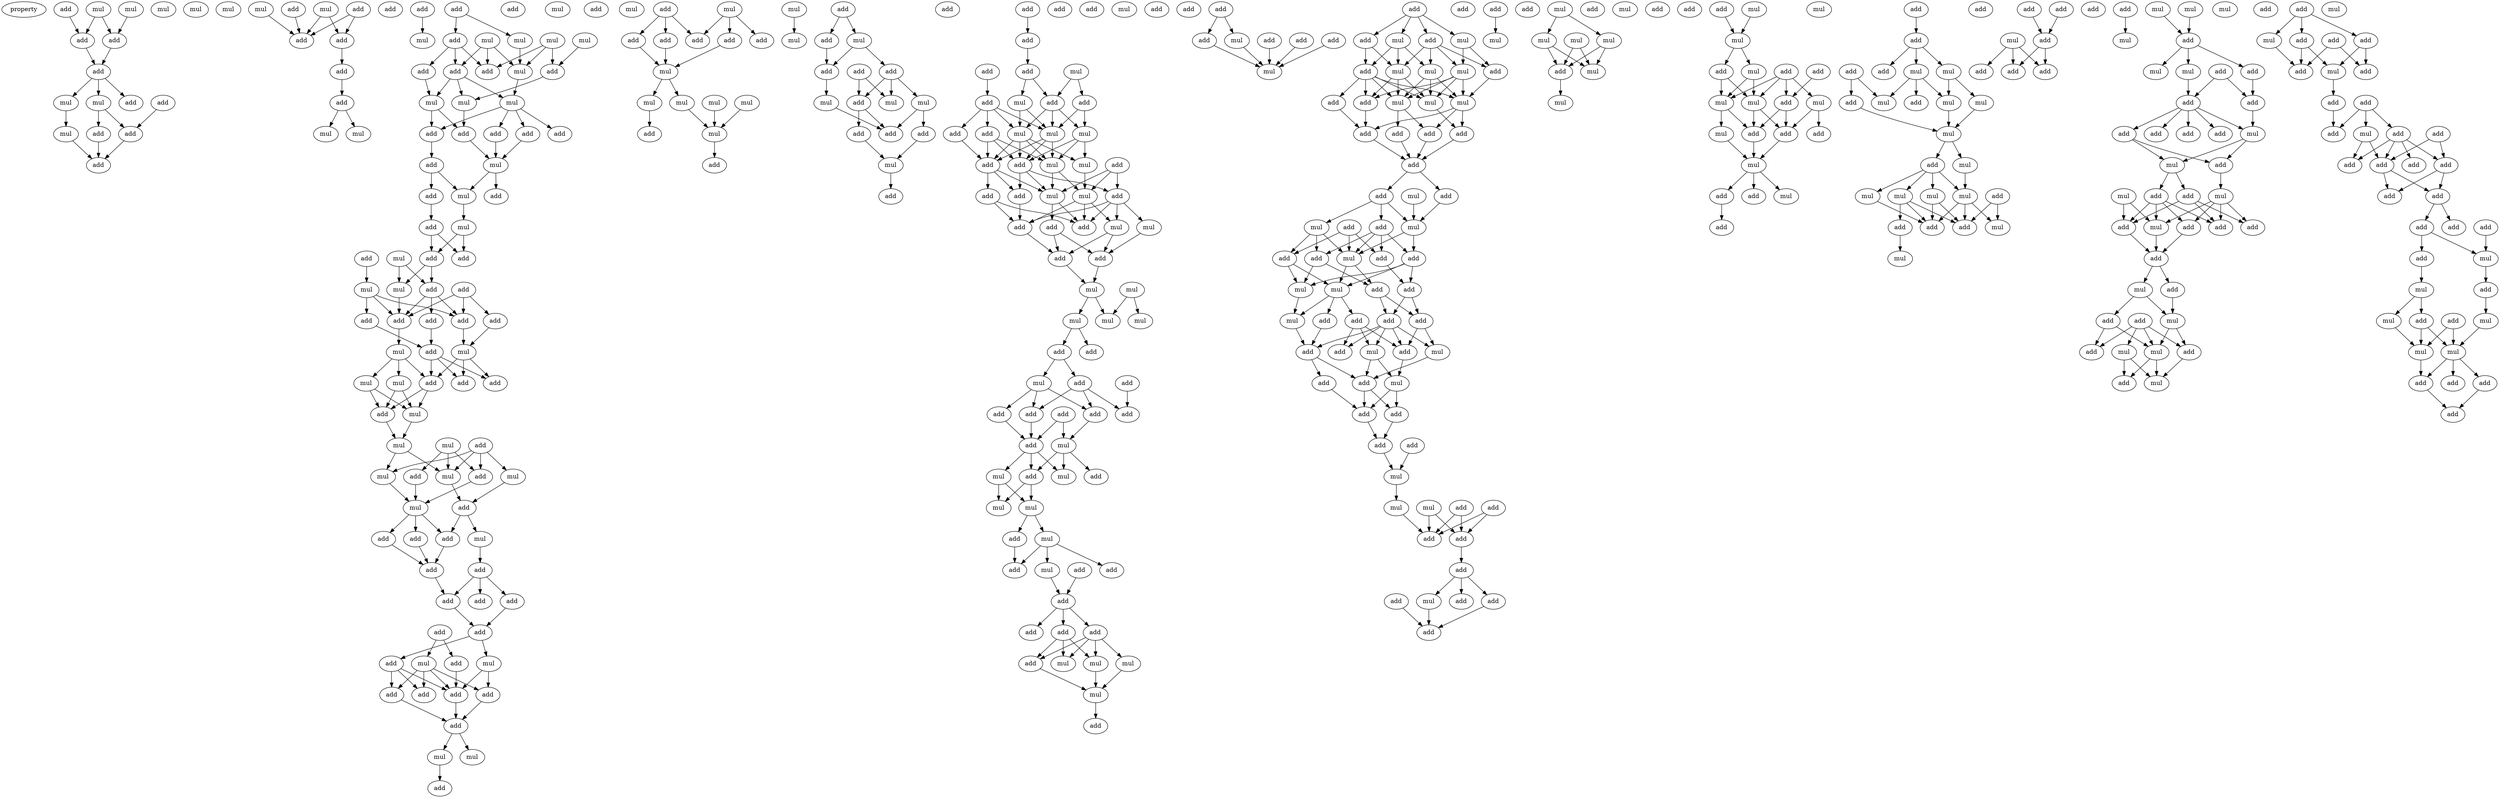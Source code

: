 digraph {
    node [fontcolor=black]
    property [mul=2,lf=1.6]
    0 [ label = add ];
    1 [ label = mul ];
    2 [ label = mul ];
    3 [ label = mul ];
    4 [ label = add ];
    5 [ label = add ];
    6 [ label = mul ];
    7 [ label = add ];
    8 [ label = mul ];
    9 [ label = mul ];
    10 [ label = mul ];
    11 [ label = add ];
    12 [ label = add ];
    13 [ label = add ];
    14 [ label = add ];
    15 [ label = mul ];
    16 [ label = add ];
    17 [ label = mul ];
    18 [ label = mul ];
    19 [ label = add ];
    20 [ label = add ];
    21 [ label = add ];
    22 [ label = add ];
    23 [ label = add ];
    24 [ label = add ];
    25 [ label = add ];
    26 [ label = mul ];
    27 [ label = mul ];
    28 [ label = add ];
    29 [ label = mul ];
    30 [ label = add ];
    31 [ label = add ];
    32 [ label = mul ];
    33 [ label = mul ];
    34 [ label = mul ];
    35 [ label = mul ];
    36 [ label = add ];
    37 [ label = add ];
    38 [ label = mul ];
    39 [ label = add ];
    40 [ label = add ];
    41 [ label = mul ];
    42 [ label = mul ];
    43 [ label = mul ];
    44 [ label = add ];
    45 [ label = add ];
    46 [ label = add ];
    47 [ label = add ];
    48 [ label = add ];
    49 [ label = mul ];
    50 [ label = add ];
    51 [ label = mul ];
    52 [ label = add ];
    53 [ label = add ];
    54 [ label = add ];
    55 [ label = mul ];
    56 [ label = add ];
    57 [ label = add ];
    58 [ label = add ];
    59 [ label = mul ];
    60 [ label = add ];
    61 [ label = add ];
    62 [ label = mul ];
    63 [ label = mul ];
    64 [ label = add ];
    65 [ label = add ];
    66 [ label = add ];
    67 [ label = add ];
    68 [ label = add ];
    69 [ label = mul ];
    70 [ label = add ];
    71 [ label = mul ];
    72 [ label = mul ];
    73 [ label = add ];
    74 [ label = mul ];
    75 [ label = add ];
    76 [ label = add ];
    77 [ label = add ];
    78 [ label = add ];
    79 [ label = mul ];
    80 [ label = add ];
    81 [ label = mul ];
    82 [ label = mul ];
    83 [ label = add ];
    84 [ label = mul ];
    85 [ label = add ];
    86 [ label = mul ];
    87 [ label = mul ];
    88 [ label = add ];
    89 [ label = mul ];
    90 [ label = add ];
    91 [ label = add ];
    92 [ label = mul ];
    93 [ label = add ];
    94 [ label = add ];
    95 [ label = add ];
    96 [ label = add ];
    97 [ label = add ];
    98 [ label = add ];
    99 [ label = add ];
    100 [ label = add ];
    101 [ label = mul ];
    102 [ label = add ];
    103 [ label = mul ];
    104 [ label = add ];
    105 [ label = add ];
    106 [ label = add ];
    107 [ label = add ];
    108 [ label = add ];
    109 [ label = add ];
    110 [ label = mul ];
    111 [ label = mul ];
    112 [ label = add ];
    113 [ label = mul ];
    114 [ label = mul ];
    115 [ label = add ];
    116 [ label = add ];
    117 [ label = mul ];
    118 [ label = add ];
    119 [ label = add ];
    120 [ label = add ];
    121 [ label = add ];
    122 [ label = add ];
    123 [ label = mul ];
    124 [ label = mul ];
    125 [ label = mul ];
    126 [ label = mul ];
    127 [ label = mul ];
    128 [ label = mul ];
    129 [ label = add ];
    130 [ label = mul ];
    131 [ label = mul ];
    132 [ label = add ];
    133 [ label = add ];
    134 [ label = add ];
    135 [ label = mul ];
    136 [ label = add ];
    137 [ label = add ];
    138 [ label = add ];
    139 [ label = mul ];
    140 [ label = add ];
    141 [ label = mul ];
    142 [ label = mul ];
    143 [ label = add ];
    144 [ label = add ];
    145 [ label = add ];
    146 [ label = mul ];
    147 [ label = add ];
    148 [ label = add ];
    149 [ label = add ];
    150 [ label = add ];
    151 [ label = mul ];
    152 [ label = add ];
    153 [ label = add ];
    154 [ label = add ];
    155 [ label = mul ];
    156 [ label = add ];
    157 [ label = add ];
    158 [ label = add ];
    159 [ label = add ];
    160 [ label = mul ];
    161 [ label = mul ];
    162 [ label = mul ];
    163 [ label = add ];
    164 [ label = add ];
    165 [ label = add ];
    166 [ label = mul ];
    167 [ label = add ];
    168 [ label = mul ];
    169 [ label = mul ];
    170 [ label = mul ];
    171 [ label = add ];
    172 [ label = add ];
    173 [ label = add ];
    174 [ label = add ];
    175 [ label = add ];
    176 [ label = add ];
    177 [ label = mul ];
    178 [ label = mul ];
    179 [ label = add ];
    180 [ label = add ];
    181 [ label = mul ];
    182 [ label = mul ];
    183 [ label = mul ];
    184 [ label = add ];
    185 [ label = mul ];
    186 [ label = mul ];
    187 [ label = mul ];
    188 [ label = add ];
    189 [ label = add ];
    190 [ label = mul ];
    191 [ label = add ];
    192 [ label = add ];
    193 [ label = add ];
    194 [ label = add ];
    195 [ label = add ];
    196 [ label = add ];
    197 [ label = add ];
    198 [ label = add ];
    199 [ label = mul ];
    200 [ label = mul ];
    201 [ label = add ];
    202 [ label = add ];
    203 [ label = mul ];
    204 [ label = mul ];
    205 [ label = mul ];
    206 [ label = add ];
    207 [ label = mul ];
    208 [ label = mul ];
    209 [ label = add ];
    210 [ label = add ];
    211 [ label = add ];
    212 [ label = add ];
    213 [ label = add ];
    214 [ label = add ];
    215 [ label = add ];
    216 [ label = mul ];
    217 [ label = mul ];
    218 [ label = mul ];
    219 [ label = add ];
    220 [ label = mul ];
    221 [ label = add ];
    222 [ label = add ];
    223 [ label = add ];
    224 [ label = add ];
    225 [ label = add ];
    226 [ label = add ];
    227 [ label = add ];
    228 [ label = add ];
    229 [ label = mul ];
    230 [ label = mul ];
    231 [ label = add ];
    232 [ label = mul ];
    233 [ label = mul ];
    234 [ label = add ];
    235 [ label = add ];
    236 [ label = add ];
    237 [ label = mul ];
    238 [ label = mul ];
    239 [ label = add ];
    240 [ label = mul ];
    241 [ label = mul ];
    242 [ label = mul ];
    243 [ label = add ];
    244 [ label = mul ];
    245 [ label = add ];
    246 [ label = add ];
    247 [ label = add ];
    248 [ label = add ];
    249 [ label = add ];
    250 [ label = add ];
    251 [ label = add ];
    252 [ label = add ];
    253 [ label = mul ];
    254 [ label = add ];
    255 [ label = add ];
    256 [ label = add ];
    257 [ label = mul ];
    258 [ label = mul ];
    259 [ label = add ];
    260 [ label = mul ];
    261 [ label = add ];
    262 [ label = add ];
    263 [ label = add ];
    264 [ label = mul ];
    265 [ label = add ];
    266 [ label = mul ];
    267 [ label = add ];
    268 [ label = mul ];
    269 [ label = add ];
    270 [ label = add ];
    271 [ label = add ];
    272 [ label = add ];
    273 [ label = mul ];
    274 [ label = mul ];
    275 [ label = add ];
    276 [ label = add ];
    277 [ label = add ];
    278 [ label = mul ];
    279 [ label = add ];
    280 [ label = add ];
    281 [ label = add ];
    282 [ label = add ];
    283 [ label = add ];
    284 [ label = add ];
    285 [ label = mul ];
    286 [ label = add ];
    287 [ label = mul ];
    288 [ label = add ];
    289 [ label = add ];
    290 [ label = mul ];
    291 [ label = add ];
    292 [ label = add ];
    293 [ label = mul ];
    294 [ label = add ];
    295 [ label = add ];
    296 [ label = add ];
    297 [ label = add ];
    298 [ label = add ];
    299 [ label = mul ];
    300 [ label = add ];
    301 [ label = mul ];
    302 [ label = mul ];
    303 [ label = mul ];
    304 [ label = mul ];
    305 [ label = add ];
    306 [ label = mul ];
    307 [ label = mul ];
    308 [ label = add ];
    309 [ label = mul ];
    310 [ label = add ];
    311 [ label = add ];
    312 [ label = add ];
    313 [ label = mul ];
    314 [ label = mul ];
    315 [ label = mul ];
    316 [ label = mul ];
    317 [ label = add ];
    318 [ label = add ];
    319 [ label = add ];
    320 [ label = mul ];
    321 [ label = add ];
    322 [ label = mul ];
    323 [ label = mul ];
    324 [ label = add ];
    325 [ label = mul ];
    326 [ label = add ];
    327 [ label = add ];
    328 [ label = mul ];
    329 [ label = add ];
    330 [ label = add ];
    331 [ label = add ];
    332 [ label = mul ];
    333 [ label = add ];
    334 [ label = add ];
    335 [ label = mul ];
    336 [ label = add ];
    337 [ label = mul ];
    338 [ label = add ];
    339 [ label = add ];
    340 [ label = mul ];
    341 [ label = add ];
    342 [ label = mul ];
    343 [ label = mul ];
    344 [ label = mul ];
    345 [ label = mul ];
    346 [ label = add ];
    347 [ label = mul ];
    348 [ label = mul ];
    349 [ label = mul ];
    350 [ label = mul ];
    351 [ label = add ];
    352 [ label = add ];
    353 [ label = mul ];
    354 [ label = add ];
    355 [ label = add ];
    356 [ label = mul ];
    357 [ label = add ];
    358 [ label = add ];
    359 [ label = add ];
    360 [ label = mul ];
    361 [ label = add ];
    362 [ label = add ];
    363 [ label = add ];
    364 [ label = add ];
    365 [ label = add ];
    366 [ label = add ];
    367 [ label = mul ];
    368 [ label = mul ];
    369 [ label = mul ];
    370 [ label = mul ];
    371 [ label = add ];
    372 [ label = mul ];
    373 [ label = add ];
    374 [ label = add ];
    375 [ label = mul ];
    376 [ label = add ];
    377 [ label = add ];
    378 [ label = mul ];
    379 [ label = add ];
    380 [ label = add ];
    381 [ label = add ];
    382 [ label = add ];
    383 [ label = mul ];
    384 [ label = add ];
    385 [ label = mul ];
    386 [ label = mul ];
    387 [ label = add ];
    388 [ label = add ];
    389 [ label = add ];
    390 [ label = add ];
    391 [ label = mul ];
    392 [ label = add ];
    393 [ label = add ];
    394 [ label = add ];
    395 [ label = add ];
    396 [ label = mul ];
    397 [ label = add ];
    398 [ label = add ];
    399 [ label = mul ];
    400 [ label = add ];
    401 [ label = mul ];
    402 [ label = add ];
    403 [ label = mul ];
    404 [ label = add ];
    405 [ label = add ];
    406 [ label = mul ];
    407 [ label = add ];
    408 [ label = mul ];
    409 [ label = add ];
    410 [ label = add ];
    411 [ label = add ];
    412 [ label = add ];
    413 [ label = add ];
    414 [ label = mul ];
    415 [ label = add ];
    416 [ label = add ];
    417 [ label = add ];
    418 [ label = add ];
    419 [ label = mul ];
    420 [ label = add ];
    421 [ label = add ];
    422 [ label = add ];
    423 [ label = add ];
    424 [ label = add ];
    425 [ label = mul ];
    426 [ label = add ];
    427 [ label = add ];
    428 [ label = add ];
    429 [ label = add ];
    430 [ label = add ];
    431 [ label = add ];
    432 [ label = mul ];
    433 [ label = mul ];
    434 [ label = add ];
    435 [ label = add ];
    436 [ label = mul ];
    437 [ label = mul ];
    438 [ label = add ];
    439 [ label = mul ];
    440 [ label = mul ];
    441 [ label = add ];
    442 [ label = add ];
    443 [ label = add ];
    444 [ label = add ];
    0 -> 5 [ name = 0 ];
    2 -> 4 [ name = 1 ];
    2 -> 5 [ name = 2 ];
    3 -> 4 [ name = 3 ];
    4 -> 7 [ name = 4 ];
    5 -> 7 [ name = 5 ];
    7 -> 8 [ name = 6 ];
    7 -> 9 [ name = 7 ];
    7 -> 11 [ name = 8 ];
    8 -> 15 [ name = 9 ];
    9 -> 13 [ name = 10 ];
    9 -> 14 [ name = 11 ];
    12 -> 14 [ name = 12 ];
    13 -> 16 [ name = 13 ];
    14 -> 16 [ name = 14 ];
    15 -> 16 [ name = 15 ];
    17 -> 23 [ name = 16 ];
    18 -> 22 [ name = 17 ];
    18 -> 23 [ name = 18 ];
    20 -> 22 [ name = 19 ];
    20 -> 23 [ name = 20 ];
    21 -> 23 [ name = 21 ];
    22 -> 24 [ name = 22 ];
    24 -> 25 [ name = 23 ];
    25 -> 26 [ name = 24 ];
    25 -> 27 [ name = 25 ];
    28 -> 29 [ name = 26 ];
    30 -> 31 [ name = 27 ];
    30 -> 33 [ name = 28 ];
    31 -> 36 [ name = 29 ];
    31 -> 37 [ name = 30 ];
    31 -> 39 [ name = 31 ];
    32 -> 37 [ name = 32 ];
    32 -> 38 [ name = 33 ];
    32 -> 39 [ name = 34 ];
    33 -> 38 [ name = 35 ];
    34 -> 38 [ name = 36 ];
    34 -> 39 [ name = 37 ];
    34 -> 40 [ name = 38 ];
    35 -> 40 [ name = 39 ];
    36 -> 43 [ name = 40 ];
    37 -> 41 [ name = 41 ];
    37 -> 42 [ name = 42 ];
    37 -> 43 [ name = 43 ];
    38 -> 42 [ name = 44 ];
    40 -> 41 [ name = 45 ];
    41 -> 48 [ name = 46 ];
    42 -> 44 [ name = 47 ];
    42 -> 45 [ name = 48 ];
    42 -> 46 [ name = 49 ];
    42 -> 47 [ name = 50 ];
    43 -> 46 [ name = 51 ];
    43 -> 48 [ name = 52 ];
    44 -> 49 [ name = 53 ];
    45 -> 49 [ name = 54 ];
    46 -> 50 [ name = 55 ];
    48 -> 49 [ name = 56 ];
    49 -> 51 [ name = 57 ];
    49 -> 53 [ name = 58 ];
    50 -> 51 [ name = 59 ];
    50 -> 52 [ name = 60 ];
    51 -> 55 [ name = 61 ];
    52 -> 54 [ name = 62 ];
    54 -> 57 [ name = 63 ];
    54 -> 58 [ name = 64 ];
    55 -> 57 [ name = 65 ];
    55 -> 58 [ name = 66 ];
    56 -> 62 [ name = 67 ];
    57 -> 60 [ name = 68 ];
    57 -> 63 [ name = 69 ];
    59 -> 60 [ name = 70 ];
    59 -> 63 [ name = 71 ];
    60 -> 64 [ name = 72 ];
    60 -> 66 [ name = 73 ];
    60 -> 68 [ name = 74 ];
    61 -> 64 [ name = 75 ];
    61 -> 67 [ name = 76 ];
    61 -> 68 [ name = 77 ];
    62 -> 64 [ name = 78 ];
    62 -> 65 [ name = 79 ];
    62 -> 68 [ name = 80 ];
    63 -> 64 [ name = 81 ];
    64 -> 71 [ name = 82 ];
    65 -> 70 [ name = 83 ];
    66 -> 70 [ name = 84 ];
    67 -> 69 [ name = 85 ];
    68 -> 69 [ name = 86 ];
    69 -> 73 [ name = 87 ];
    69 -> 75 [ name = 88 ];
    69 -> 76 [ name = 89 ];
    70 -> 73 [ name = 90 ];
    70 -> 75 [ name = 91 ];
    70 -> 76 [ name = 92 ];
    71 -> 72 [ name = 93 ];
    71 -> 74 [ name = 94 ];
    71 -> 75 [ name = 95 ];
    72 -> 77 [ name = 96 ];
    72 -> 79 [ name = 97 ];
    74 -> 77 [ name = 98 ];
    74 -> 79 [ name = 99 ];
    75 -> 77 [ name = 100 ];
    75 -> 79 [ name = 101 ];
    77 -> 82 [ name = 102 ];
    79 -> 82 [ name = 103 ];
    80 -> 83 [ name = 104 ];
    80 -> 84 [ name = 105 ];
    80 -> 86 [ name = 106 ];
    80 -> 87 [ name = 107 ];
    81 -> 83 [ name = 108 ];
    81 -> 85 [ name = 109 ];
    81 -> 87 [ name = 110 ];
    82 -> 86 [ name = 111 ];
    82 -> 87 [ name = 112 ];
    83 -> 89 [ name = 113 ];
    84 -> 88 [ name = 114 ];
    85 -> 89 [ name = 115 ];
    86 -> 89 [ name = 116 ];
    87 -> 88 [ name = 117 ];
    88 -> 90 [ name = 118 ];
    88 -> 92 [ name = 119 ];
    89 -> 90 [ name = 120 ];
    89 -> 91 [ name = 121 ];
    89 -> 93 [ name = 122 ];
    90 -> 95 [ name = 123 ];
    91 -> 95 [ name = 124 ];
    92 -> 94 [ name = 125 ];
    93 -> 95 [ name = 126 ];
    94 -> 96 [ name = 127 ];
    94 -> 97 [ name = 128 ];
    94 -> 98 [ name = 129 ];
    95 -> 96 [ name = 130 ];
    96 -> 99 [ name = 131 ];
    97 -> 99 [ name = 132 ];
    99 -> 102 [ name = 133 ];
    99 -> 103 [ name = 134 ];
    100 -> 101 [ name = 135 ];
    100 -> 104 [ name = 136 ];
    101 -> 105 [ name = 137 ];
    101 -> 106 [ name = 138 ];
    101 -> 107 [ name = 139 ];
    101 -> 108 [ name = 140 ];
    102 -> 105 [ name = 141 ];
    102 -> 107 [ name = 142 ];
    102 -> 108 [ name = 143 ];
    103 -> 105 [ name = 144 ];
    103 -> 106 [ name = 145 ];
    104 -> 105 [ name = 146 ];
    105 -> 109 [ name = 147 ];
    106 -> 109 [ name = 148 ];
    108 -> 109 [ name = 149 ];
    109 -> 110 [ name = 150 ];
    109 -> 113 [ name = 151 ];
    110 -> 115 [ name = 152 ];
    116 -> 118 [ name = 153 ];
    116 -> 119 [ name = 154 ];
    116 -> 120 [ name = 155 ];
    117 -> 119 [ name = 156 ];
    117 -> 121 [ name = 157 ];
    117 -> 122 [ name = 158 ];
    118 -> 123 [ name = 159 ];
    120 -> 123 [ name = 160 ];
    121 -> 123 [ name = 161 ];
    123 -> 124 [ name = 162 ];
    123 -> 128 [ name = 163 ];
    124 -> 129 [ name = 164 ];
    125 -> 130 [ name = 165 ];
    126 -> 130 [ name = 166 ];
    127 -> 131 [ name = 167 ];
    128 -> 130 [ name = 168 ];
    130 -> 132 [ name = 169 ];
    133 -> 134 [ name = 170 ];
    133 -> 135 [ name = 171 ];
    134 -> 137 [ name = 172 ];
    135 -> 136 [ name = 173 ];
    135 -> 137 [ name = 174 ];
    136 -> 139 [ name = 175 ];
    136 -> 140 [ name = 176 ];
    136 -> 141 [ name = 177 ];
    137 -> 142 [ name = 178 ];
    138 -> 139 [ name = 179 ];
    138 -> 140 [ name = 180 ];
    140 -> 144 [ name = 181 ];
    140 -> 145 [ name = 182 ];
    141 -> 143 [ name = 183 ];
    141 -> 145 [ name = 184 ];
    142 -> 145 [ name = 185 ];
    143 -> 146 [ name = 186 ];
    144 -> 146 [ name = 187 ];
    146 -> 148 [ name = 188 ];
    149 -> 150 [ name = 189 ];
    150 -> 154 [ name = 190 ];
    151 -> 157 [ name = 191 ];
    151 -> 158 [ name = 192 ];
    152 -> 156 [ name = 193 ];
    154 -> 155 [ name = 194 ];
    154 -> 158 [ name = 195 ];
    155 -> 160 [ name = 196 ];
    155 -> 162 [ name = 197 ];
    156 -> 159 [ name = 198 ];
    156 -> 160 [ name = 199 ];
    156 -> 162 [ name = 200 ];
    156 -> 163 [ name = 201 ];
    157 -> 161 [ name = 202 ];
    157 -> 162 [ name = 203 ];
    158 -> 160 [ name = 204 ];
    158 -> 161 [ name = 205 ];
    158 -> 162 [ name = 206 ];
    159 -> 164 [ name = 207 ];
    160 -> 164 [ name = 208 ];
    160 -> 166 [ name = 209 ];
    160 -> 167 [ name = 210 ];
    160 -> 168 [ name = 211 ];
    161 -> 166 [ name = 212 ];
    161 -> 167 [ name = 213 ];
    161 -> 168 [ name = 214 ];
    162 -> 164 [ name = 215 ];
    162 -> 167 [ name = 216 ];
    162 -> 168 [ name = 217 ];
    163 -> 164 [ name = 218 ];
    163 -> 167 [ name = 219 ];
    163 -> 168 [ name = 220 ];
    164 -> 170 [ name = 221 ];
    164 -> 171 [ name = 222 ];
    164 -> 173 [ name = 223 ];
    165 -> 169 [ name = 224 ];
    165 -> 170 [ name = 225 ];
    165 -> 172 [ name = 226 ];
    166 -> 169 [ name = 227 ];
    167 -> 170 [ name = 228 ];
    167 -> 171 [ name = 229 ];
    167 -> 172 [ name = 230 ];
    168 -> 169 [ name = 231 ];
    168 -> 170 [ name = 232 ];
    169 -> 175 [ name = 233 ];
    169 -> 176 [ name = 234 ];
    169 -> 178 [ name = 235 ];
    170 -> 174 [ name = 236 ];
    170 -> 175 [ name = 237 ];
    171 -> 176 [ name = 238 ];
    172 -> 175 [ name = 239 ];
    172 -> 176 [ name = 240 ];
    172 -> 177 [ name = 241 ];
    172 -> 178 [ name = 242 ];
    173 -> 175 [ name = 243 ];
    173 -> 176 [ name = 244 ];
    174 -> 179 [ name = 245 ];
    174 -> 180 [ name = 246 ];
    176 -> 179 [ name = 247 ];
    177 -> 180 [ name = 248 ];
    178 -> 179 [ name = 249 ];
    178 -> 180 [ name = 250 ];
    179 -> 181 [ name = 251 ];
    180 -> 181 [ name = 252 ];
    181 -> 183 [ name = 253 ];
    181 -> 187 [ name = 254 ];
    182 -> 185 [ name = 255 ];
    182 -> 187 [ name = 256 ];
    183 -> 188 [ name = 257 ];
    183 -> 189 [ name = 258 ];
    188 -> 190 [ name = 259 ];
    188 -> 192 [ name = 260 ];
    190 -> 194 [ name = 261 ];
    190 -> 196 [ name = 262 ];
    190 -> 197 [ name = 263 ];
    191 -> 193 [ name = 264 ];
    192 -> 193 [ name = 265 ];
    192 -> 196 [ name = 266 ];
    192 -> 197 [ name = 267 ];
    194 -> 198 [ name = 268 ];
    195 -> 198 [ name = 269 ];
    195 -> 199 [ name = 270 ];
    196 -> 198 [ name = 271 ];
    197 -> 199 [ name = 272 ];
    198 -> 200 [ name = 273 ];
    198 -> 202 [ name = 274 ];
    198 -> 203 [ name = 275 ];
    199 -> 201 [ name = 276 ];
    199 -> 202 [ name = 277 ];
    199 -> 203 [ name = 278 ];
    200 -> 204 [ name = 279 ];
    200 -> 205 [ name = 280 ];
    202 -> 204 [ name = 281 ];
    202 -> 205 [ name = 282 ];
    204 -> 206 [ name = 283 ];
    204 -> 207 [ name = 284 ];
    206 -> 210 [ name = 285 ];
    207 -> 208 [ name = 286 ];
    207 -> 209 [ name = 287 ];
    207 -> 210 [ name = 288 ];
    208 -> 212 [ name = 289 ];
    211 -> 212 [ name = 290 ];
    212 -> 213 [ name = 291 ];
    212 -> 214 [ name = 292 ];
    212 -> 215 [ name = 293 ];
    214 -> 217 [ name = 294 ];
    214 -> 218 [ name = 295 ];
    214 -> 219 [ name = 296 ];
    215 -> 216 [ name = 297 ];
    215 -> 217 [ name = 298 ];
    215 -> 218 [ name = 299 ];
    215 -> 219 [ name = 300 ];
    216 -> 220 [ name = 301 ];
    218 -> 220 [ name = 302 ];
    219 -> 220 [ name = 303 ];
    220 -> 222 [ name = 304 ];
    224 -> 228 [ name = 305 ];
    224 -> 229 [ name = 306 ];
    225 -> 230 [ name = 307 ];
    226 -> 230 [ name = 308 ];
    227 -> 230 [ name = 309 ];
    228 -> 230 [ name = 310 ];
    229 -> 230 [ name = 311 ];
    231 -> 232 [ name = 312 ];
    231 -> 233 [ name = 313 ];
    231 -> 234 [ name = 314 ];
    231 -> 235 [ name = 315 ];
    232 -> 239 [ name = 316 ];
    232 -> 240 [ name = 317 ];
    233 -> 236 [ name = 318 ];
    233 -> 237 [ name = 319 ];
    233 -> 238 [ name = 320 ];
    234 -> 236 [ name = 321 ];
    234 -> 237 [ name = 322 ];
    235 -> 237 [ name = 323 ];
    235 -> 238 [ name = 324 ];
    235 -> 239 [ name = 325 ];
    235 -> 240 [ name = 326 ];
    236 -> 241 [ name = 327 ];
    236 -> 242 [ name = 328 ];
    236 -> 243 [ name = 329 ];
    236 -> 244 [ name = 330 ];
    236 -> 245 [ name = 331 ];
    237 -> 241 [ name = 332 ];
    237 -> 243 [ name = 333 ];
    237 -> 244 [ name = 334 ];
    238 -> 241 [ name = 335 ];
    238 -> 242 [ name = 336 ];
    238 -> 244 [ name = 337 ];
    239 -> 242 [ name = 338 ];
    240 -> 241 [ name = 339 ];
    240 -> 242 [ name = 340 ];
    240 -> 243 [ name = 341 ];
    240 -> 244 [ name = 342 ];
    241 -> 246 [ name = 343 ];
    242 -> 246 [ name = 344 ];
    242 -> 247 [ name = 345 ];
    242 -> 248 [ name = 346 ];
    243 -> 247 [ name = 347 ];
    244 -> 248 [ name = 348 ];
    244 -> 249 [ name = 349 ];
    245 -> 247 [ name = 350 ];
    246 -> 250 [ name = 351 ];
    247 -> 250 [ name = 352 ];
    248 -> 250 [ name = 353 ];
    249 -> 250 [ name = 354 ];
    250 -> 251 [ name = 355 ];
    250 -> 252 [ name = 356 ];
    251 -> 257 [ name = 357 ];
    252 -> 255 [ name = 358 ];
    252 -> 257 [ name = 359 ];
    252 -> 258 [ name = 360 ];
    253 -> 257 [ name = 361 ];
    255 -> 259 [ name = 362 ];
    255 -> 260 [ name = 363 ];
    255 -> 261 [ name = 364 ];
    255 -> 262 [ name = 365 ];
    256 -> 260 [ name = 366 ];
    256 -> 262 [ name = 367 ];
    256 -> 263 [ name = 368 ];
    257 -> 259 [ name = 369 ];
    257 -> 260 [ name = 370 ];
    258 -> 260 [ name = 371 ];
    258 -> 261 [ name = 372 ];
    258 -> 263 [ name = 373 ];
    259 -> 264 [ name = 374 ];
    259 -> 265 [ name = 375 ];
    259 -> 266 [ name = 376 ];
    260 -> 264 [ name = 377 ];
    260 -> 267 [ name = 378 ];
    261 -> 266 [ name = 379 ];
    261 -> 267 [ name = 380 ];
    262 -> 265 [ name = 381 ];
    263 -> 264 [ name = 382 ];
    263 -> 266 [ name = 383 ];
    264 -> 268 [ name = 384 ];
    264 -> 270 [ name = 385 ];
    264 -> 271 [ name = 386 ];
    265 -> 269 [ name = 387 ];
    265 -> 272 [ name = 388 ];
    266 -> 268 [ name = 389 ];
    267 -> 269 [ name = 390 ];
    267 -> 272 [ name = 391 ];
    268 -> 277 [ name = 392 ];
    269 -> 273 [ name = 393 ];
    269 -> 275 [ name = 394 ];
    270 -> 274 [ name = 395 ];
    270 -> 275 [ name = 396 ];
    270 -> 276 [ name = 397 ];
    271 -> 277 [ name = 398 ];
    272 -> 273 [ name = 399 ];
    272 -> 274 [ name = 400 ];
    272 -> 275 [ name = 401 ];
    272 -> 276 [ name = 402 ];
    272 -> 277 [ name = 403 ];
    273 -> 279 [ name = 404 ];
    274 -> 278 [ name = 405 ];
    274 -> 279 [ name = 406 ];
    275 -> 278 [ name = 407 ];
    277 -> 279 [ name = 408 ];
    277 -> 280 [ name = 409 ];
    278 -> 281 [ name = 410 ];
    278 -> 282 [ name = 411 ];
    279 -> 281 [ name = 412 ];
    279 -> 282 [ name = 413 ];
    280 -> 282 [ name = 414 ];
    281 -> 283 [ name = 415 ];
    282 -> 283 [ name = 416 ];
    283 -> 285 [ name = 417 ];
    284 -> 285 [ name = 418 ];
    285 -> 290 [ name = 419 ];
    286 -> 291 [ name = 420 ];
    286 -> 292 [ name = 421 ];
    287 -> 291 [ name = 422 ];
    287 -> 292 [ name = 423 ];
    288 -> 293 [ name = 424 ];
    289 -> 291 [ name = 425 ];
    289 -> 292 [ name = 426 ];
    290 -> 291 [ name = 427 ];
    292 -> 294 [ name = 428 ];
    294 -> 296 [ name = 429 ];
    294 -> 298 [ name = 430 ];
    294 -> 299 [ name = 431 ];
    296 -> 300 [ name = 432 ];
    297 -> 300 [ name = 433 ];
    299 -> 300 [ name = 434 ];
    301 -> 302 [ name = 435 ];
    301 -> 304 [ name = 436 ];
    302 -> 305 [ name = 437 ];
    302 -> 306 [ name = 438 ];
    303 -> 305 [ name = 439 ];
    303 -> 306 [ name = 440 ];
    304 -> 305 [ name = 441 ];
    304 -> 306 [ name = 442 ];
    305 -> 307 [ name = 443 ];
    312 -> 315 [ name = 444 ];
    313 -> 315 [ name = 445 ];
    315 -> 316 [ name = 446 ];
    315 -> 317 [ name = 447 ];
    316 -> 322 [ name = 448 ];
    316 -> 323 [ name = 449 ];
    317 -> 322 [ name = 450 ];
    317 -> 323 [ name = 451 ];
    318 -> 321 [ name = 452 ];
    319 -> 320 [ name = 453 ];
    319 -> 321 [ name = 454 ];
    319 -> 322 [ name = 455 ];
    319 -> 323 [ name = 456 ];
    320 -> 324 [ name = 457 ];
    320 -> 326 [ name = 458 ];
    321 -> 324 [ name = 459 ];
    321 -> 327 [ name = 460 ];
    322 -> 325 [ name = 461 ];
    322 -> 327 [ name = 462 ];
    323 -> 324 [ name = 463 ];
    323 -> 327 [ name = 464 ];
    324 -> 328 [ name = 465 ];
    325 -> 328 [ name = 466 ];
    327 -> 328 [ name = 467 ];
    328 -> 330 [ name = 468 ];
    328 -> 331 [ name = 469 ];
    328 -> 332 [ name = 470 ];
    329 -> 334 [ name = 471 ];
    330 -> 333 [ name = 472 ];
    334 -> 335 [ name = 473 ];
    334 -> 337 [ name = 474 ];
    334 -> 338 [ name = 475 ];
    335 -> 342 [ name = 476 ];
    335 -> 343 [ name = 477 ];
    336 -> 340 [ name = 478 ];
    336 -> 341 [ name = 479 ];
    337 -> 339 [ name = 480 ];
    337 -> 340 [ name = 481 ];
    337 -> 342 [ name = 482 ];
    341 -> 344 [ name = 483 ];
    342 -> 344 [ name = 484 ];
    343 -> 344 [ name = 485 ];
    344 -> 345 [ name = 486 ];
    344 -> 346 [ name = 487 ];
    345 -> 350 [ name = 488 ];
    346 -> 347 [ name = 489 ];
    346 -> 348 [ name = 490 ];
    346 -> 349 [ name = 491 ];
    346 -> 350 [ name = 492 ];
    347 -> 352 [ name = 493 ];
    347 -> 354 [ name = 494 ];
    347 -> 355 [ name = 495 ];
    348 -> 352 [ name = 496 ];
    348 -> 354 [ name = 497 ];
    349 -> 354 [ name = 498 ];
    350 -> 352 [ name = 499 ];
    350 -> 353 [ name = 500 ];
    350 -> 354 [ name = 501 ];
    351 -> 352 [ name = 502 ];
    351 -> 353 [ name = 503 ];
    355 -> 356 [ name = 504 ];
    358 -> 361 [ name = 505 ];
    359 -> 361 [ name = 506 ];
    360 -> 362 [ name = 507 ];
    360 -> 363 [ name = 508 ];
    360 -> 364 [ name = 509 ];
    361 -> 362 [ name = 510 ];
    361 -> 364 [ name = 511 ];
    366 -> 369 [ name = 512 ];
    367 -> 371 [ name = 513 ];
    370 -> 371 [ name = 514 ];
    371 -> 372 [ name = 515 ];
    371 -> 373 [ name = 516 ];
    371 -> 375 [ name = 517 ];
    373 -> 376 [ name = 518 ];
    374 -> 376 [ name = 519 ];
    374 -> 377 [ name = 520 ];
    375 -> 377 [ name = 521 ];
    376 -> 378 [ name = 522 ];
    377 -> 378 [ name = 523 ];
    377 -> 379 [ name = 524 ];
    377 -> 380 [ name = 525 ];
    377 -> 381 [ name = 526 ];
    377 -> 382 [ name = 527 ];
    378 -> 383 [ name = 528 ];
    378 -> 384 [ name = 529 ];
    382 -> 383 [ name = 530 ];
    382 -> 384 [ name = 531 ];
    383 -> 387 [ name = 532 ];
    383 -> 388 [ name = 533 ];
    384 -> 385 [ name = 534 ];
    385 -> 390 [ name = 535 ];
    385 -> 391 [ name = 536 ];
    385 -> 392 [ name = 537 ];
    385 -> 393 [ name = 538 ];
    386 -> 389 [ name = 539 ];
    386 -> 391 [ name = 540 ];
    387 -> 389 [ name = 541 ];
    387 -> 390 [ name = 542 ];
    387 -> 392 [ name = 543 ];
    388 -> 389 [ name = 544 ];
    388 -> 391 [ name = 545 ];
    388 -> 392 [ name = 546 ];
    388 -> 393 [ name = 547 ];
    389 -> 394 [ name = 548 ];
    391 -> 394 [ name = 549 ];
    393 -> 394 [ name = 550 ];
    394 -> 395 [ name = 551 ];
    394 -> 396 [ name = 552 ];
    395 -> 399 [ name = 553 ];
    396 -> 398 [ name = 554 ];
    396 -> 399 [ name = 555 ];
    397 -> 401 [ name = 556 ];
    397 -> 402 [ name = 557 ];
    397 -> 403 [ name = 558 ];
    397 -> 404 [ name = 559 ];
    398 -> 402 [ name = 560 ];
    398 -> 403 [ name = 561 ];
    399 -> 403 [ name = 562 ];
    399 -> 404 [ name = 563 ];
    401 -> 405 [ name = 564 ];
    401 -> 406 [ name = 565 ];
    403 -> 405 [ name = 566 ];
    403 -> 406 [ name = 567 ];
    404 -> 406 [ name = 568 ];
    407 -> 408 [ name = 569 ];
    407 -> 409 [ name = 570 ];
    407 -> 411 [ name = 571 ];
    408 -> 412 [ name = 572 ];
    409 -> 413 [ name = 573 ];
    409 -> 414 [ name = 574 ];
    410 -> 412 [ name = 575 ];
    410 -> 413 [ name = 576 ];
    411 -> 412 [ name = 577 ];
    411 -> 414 [ name = 578 ];
    414 -> 416 [ name = 579 ];
    415 -> 417 [ name = 580 ];
    415 -> 418 [ name = 581 ];
    415 -> 419 [ name = 582 ];
    416 -> 417 [ name = 583 ];
    418 -> 421 [ name = 584 ];
    418 -> 422 [ name = 585 ];
    418 -> 423 [ name = 586 ];
    418 -> 424 [ name = 587 ];
    419 -> 421 [ name = 588 ];
    419 -> 422 [ name = 589 ];
    420 -> 422 [ name = 590 ];
    420 -> 424 [ name = 591 ];
    422 -> 426 [ name = 592 ];
    422 -> 427 [ name = 593 ];
    424 -> 426 [ name = 594 ];
    424 -> 427 [ name = 595 ];
    427 -> 428 [ name = 596 ];
    427 -> 429 [ name = 597 ];
    429 -> 431 [ name = 598 ];
    429 -> 432 [ name = 599 ];
    430 -> 432 [ name = 600 ];
    431 -> 433 [ name = 601 ];
    432 -> 434 [ name = 602 ];
    433 -> 435 [ name = 603 ];
    433 -> 436 [ name = 604 ];
    434 -> 437 [ name = 605 ];
    435 -> 439 [ name = 606 ];
    435 -> 440 [ name = 607 ];
    436 -> 439 [ name = 608 ];
    437 -> 440 [ name = 609 ];
    438 -> 439 [ name = 610 ];
    438 -> 440 [ name = 611 ];
    439 -> 442 [ name = 612 ];
    440 -> 441 [ name = 613 ];
    440 -> 442 [ name = 614 ];
    440 -> 443 [ name = 615 ];
    441 -> 444 [ name = 616 ];
    442 -> 444 [ name = 617 ];
}
